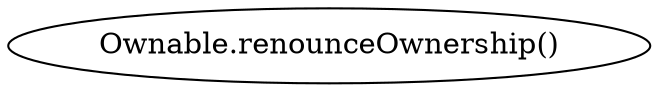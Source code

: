 digraph "" {
	graph [bb="0,0,264.99,36"];
	node [label="\N"];
	"Ownable.renounceOwnership()"	 [height=0.5,
		pos="132.49,18",
		width=3.6804];
}
digraph "" {
	graph [bb="0,0,264.99,36"];
	node [label="\N"];
	"Ownable.renounceOwnership()"	 [height=0.5,
		pos="132.49,18",
		width=3.6804];
}
digraph "" {
	graph [bb="0,0,264.99,36"];
	node [label="\N"];
	"Ownable.renounceOwnership()"	 [height=0.5,
		pos="132.49,18",
		width=3.6804];
}
digraph "" {
	graph [bb="0,0,264.99,36"];
	node [label="\N"];
	"Ownable.renounceOwnership()"	 [height=0.5,
		pos="132.49,18",
		width=3.6804];
}
digraph "" {
	graph [bb="0,0,264.99,36"];
	node [label="\N"];
	"Ownable.renounceOwnership()"	 [height=0.5,
		pos="132.49,18",
		width=3.6804];
}
